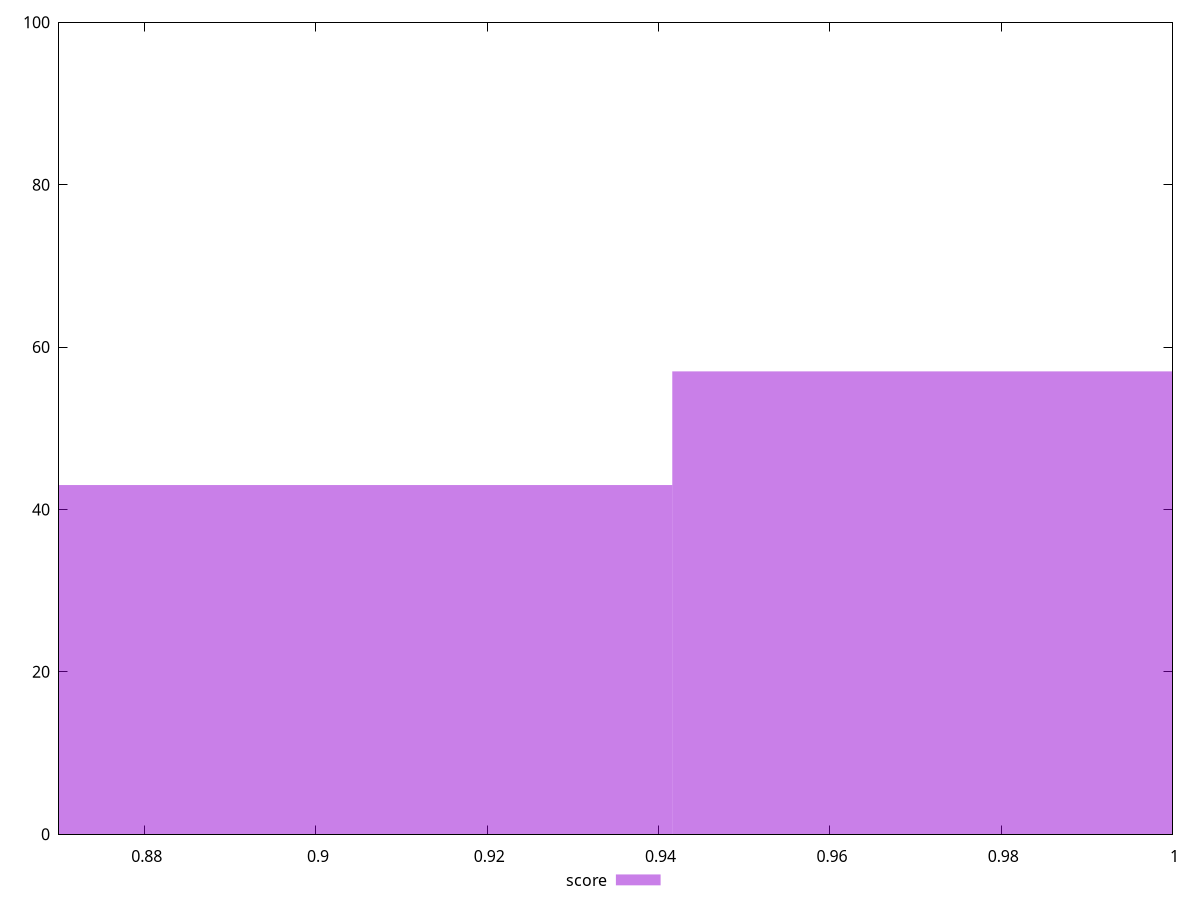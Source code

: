 reset

$score <<EOF
1.0140305775401588 57
0.8691690664629933 43
EOF

set key outside below
set boxwidth 0.14486151107716555
set xrange [0.87:1]
set yrange [0:100]
set trange [0:100]
set style fill transparent solid 0.5 noborder
set terminal svg size 640, 490 enhanced background rgb 'white'
set output "report_00026_2021-02-22T21:38:55.199Z/unused-css-rules/samples/pages+cached/score/histogram.svg"

plot $score title "score" with boxes

reset

